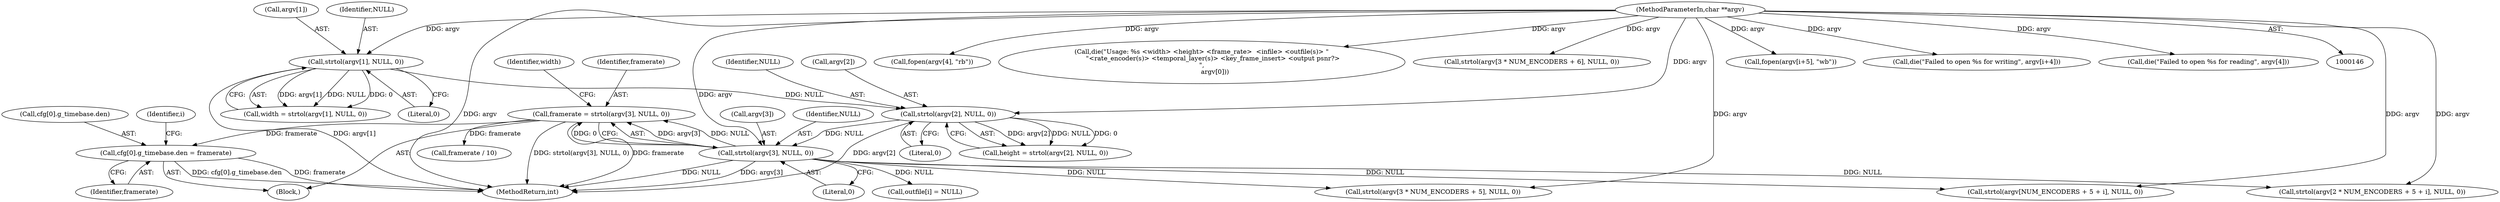 digraph "0_Android_5a9753fca56f0eeb9f61e342b2fccffc364f9426_22@array" {
"1000624" [label="(Call,cfg[0].g_timebase.den = framerate)"];
"1000256" [label="(Call,framerate = strtol(argv[3], NULL, 0))"];
"1000258" [label="(Call,strtol(argv[3], NULL, 0))"];
"1000148" [label="(MethodParameterIn,char **argv)"];
"1000250" [label="(Call,strtol(argv[2], NULL, 0))"];
"1000242" [label="(Call,strtol(argv[1], NULL, 0))"];
"1000288" [label="(Call,fopen(argv[4], \"rb\"))"];
"1000263" [label="(Literal,0)"];
"1000231" [label="(Call,die(\"Usage: %s <width> <height> <frame_rate>  <infile> <outfile(s)> \"\n            \"<rate_encoder(s)> <temporal_layer(s)> <key_frame_insert> <output psnr?> \n\",\n             argv[0]))"];
"1000242" [label="(Call,strtol(argv[1], NULL, 0))"];
"1000438" [label="(Call,strtol(argv[3 * NUM_ENCODERS + 5], NULL, 0))"];
"1000259" [label="(Call,argv[3])"];
"1000625" [label="(Call,cfg[0].g_timebase.den)"];
"1000450" [label="(Call,strtol(argv[3 * NUM_ENCODERS + 6], NULL, 0))"];
"1000354" [label="(Call,strtol(argv[NUM_ENCODERS + 5 + i], NULL, 0))"];
"1000256" [label="(Call,framerate = strtol(argv[3], NULL, 0))"];
"1001087" [label="(Call,framerate / 10)"];
"1000262" [label="(Identifier,NULL)"];
"1000246" [label="(Identifier,NULL)"];
"1000255" [label="(Literal,0)"];
"1000257" [label="(Identifier,framerate)"];
"1000243" [label="(Call,argv[1])"];
"1000258" [label="(Call,strtol(argv[3], NULL, 0))"];
"1000254" [label="(Identifier,NULL)"];
"1000240" [label="(Call,width = strtol(argv[1], NULL, 0))"];
"1000148" [label="(MethodParameterIn,char **argv)"];
"1000378" [label="(Call,strtol(argv[2 * NUM_ENCODERS + 5 + i], NULL, 0))"];
"1000326" [label="(Call,fopen(argv[i+5], \"wb\"))"];
"1000247" [label="(Literal,0)"];
"1000624" [label="(Call,cfg[0].g_timebase.den = framerate)"];
"1000333" [label="(Call,die(\"Failed to open %s for writing\", argv[i+4]))"];
"1000250" [label="(Call,strtol(argv[2], NULL, 0))"];
"1001731" [label="(MethodReturn,int)"];
"1000149" [label="(Block,)"];
"1000248" [label="(Call,height = strtol(argv[2], NULL, 0))"];
"1000293" [label="(Call,die(\"Failed to open %s for reading\", argv[4]))"];
"1000267" [label="(Identifier,width)"];
"1000251" [label="(Call,argv[2])"];
"1000635" [label="(Identifier,i)"];
"1000314" [label="(Call,outfile[i] = NULL)"];
"1000632" [label="(Identifier,framerate)"];
"1000624" -> "1000149"  [label="AST: "];
"1000624" -> "1000632"  [label="CFG: "];
"1000625" -> "1000624"  [label="AST: "];
"1000632" -> "1000624"  [label="AST: "];
"1000635" -> "1000624"  [label="CFG: "];
"1000624" -> "1001731"  [label="DDG: framerate"];
"1000624" -> "1001731"  [label="DDG: cfg[0].g_timebase.den"];
"1000256" -> "1000624"  [label="DDG: framerate"];
"1000256" -> "1000149"  [label="AST: "];
"1000256" -> "1000258"  [label="CFG: "];
"1000257" -> "1000256"  [label="AST: "];
"1000258" -> "1000256"  [label="AST: "];
"1000267" -> "1000256"  [label="CFG: "];
"1000256" -> "1001731"  [label="DDG: strtol(argv[3], NULL, 0)"];
"1000256" -> "1001731"  [label="DDG: framerate"];
"1000258" -> "1000256"  [label="DDG: argv[3]"];
"1000258" -> "1000256"  [label="DDG: NULL"];
"1000258" -> "1000256"  [label="DDG: 0"];
"1000256" -> "1001087"  [label="DDG: framerate"];
"1000258" -> "1000263"  [label="CFG: "];
"1000259" -> "1000258"  [label="AST: "];
"1000262" -> "1000258"  [label="AST: "];
"1000263" -> "1000258"  [label="AST: "];
"1000258" -> "1001731"  [label="DDG: argv[3]"];
"1000258" -> "1001731"  [label="DDG: NULL"];
"1000148" -> "1000258"  [label="DDG: argv"];
"1000250" -> "1000258"  [label="DDG: NULL"];
"1000258" -> "1000314"  [label="DDG: NULL"];
"1000258" -> "1000354"  [label="DDG: NULL"];
"1000258" -> "1000378"  [label="DDG: NULL"];
"1000258" -> "1000438"  [label="DDG: NULL"];
"1000148" -> "1000146"  [label="AST: "];
"1000148" -> "1001731"  [label="DDG: argv"];
"1000148" -> "1000231"  [label="DDG: argv"];
"1000148" -> "1000242"  [label="DDG: argv"];
"1000148" -> "1000250"  [label="DDG: argv"];
"1000148" -> "1000288"  [label="DDG: argv"];
"1000148" -> "1000293"  [label="DDG: argv"];
"1000148" -> "1000326"  [label="DDG: argv"];
"1000148" -> "1000333"  [label="DDG: argv"];
"1000148" -> "1000354"  [label="DDG: argv"];
"1000148" -> "1000378"  [label="DDG: argv"];
"1000148" -> "1000438"  [label="DDG: argv"];
"1000148" -> "1000450"  [label="DDG: argv"];
"1000250" -> "1000248"  [label="AST: "];
"1000250" -> "1000255"  [label="CFG: "];
"1000251" -> "1000250"  [label="AST: "];
"1000254" -> "1000250"  [label="AST: "];
"1000255" -> "1000250"  [label="AST: "];
"1000248" -> "1000250"  [label="CFG: "];
"1000250" -> "1001731"  [label="DDG: argv[2]"];
"1000250" -> "1000248"  [label="DDG: argv[2]"];
"1000250" -> "1000248"  [label="DDG: NULL"];
"1000250" -> "1000248"  [label="DDG: 0"];
"1000242" -> "1000250"  [label="DDG: NULL"];
"1000242" -> "1000240"  [label="AST: "];
"1000242" -> "1000247"  [label="CFG: "];
"1000243" -> "1000242"  [label="AST: "];
"1000246" -> "1000242"  [label="AST: "];
"1000247" -> "1000242"  [label="AST: "];
"1000240" -> "1000242"  [label="CFG: "];
"1000242" -> "1001731"  [label="DDG: argv[1]"];
"1000242" -> "1000240"  [label="DDG: argv[1]"];
"1000242" -> "1000240"  [label="DDG: NULL"];
"1000242" -> "1000240"  [label="DDG: 0"];
}
